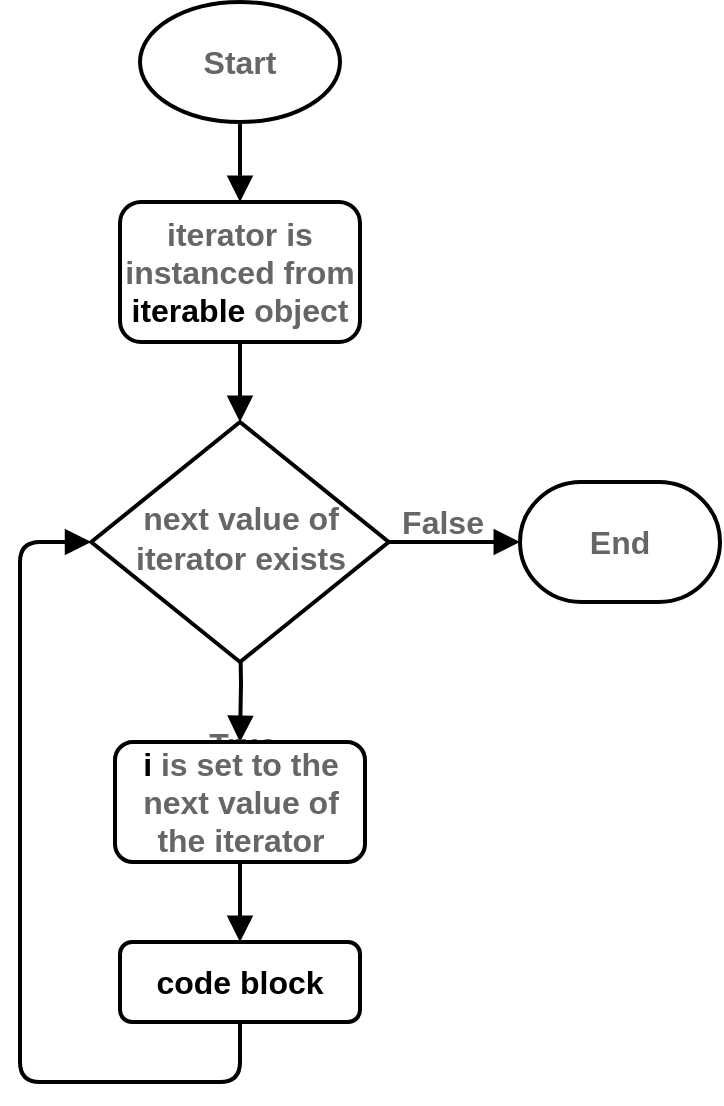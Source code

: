 <mxfile version="13.6.6" type="google"><diagram id="C5RBs43oDa-KdzZeNtuy" name="Page-1"><mxGraphModel dx="645" dy="365" grid="1" gridSize="10" guides="1" tooltips="1" connect="1" arrows="1" fold="1" page="1" pageScale="1" pageWidth="827" pageHeight="1169" math="0" shadow="0"><root><mxCell id="WIyWlLk6GJQsqaUBKTNV-0"/><mxCell id="WIyWlLk6GJQsqaUBKTNV-1" parent="WIyWlLk6GJQsqaUBKTNV-0"/><mxCell id="WIyWlLk6GJQsqaUBKTNV-4" value="&lt;font color=&quot;#666666&quot;&gt;True&lt;/font&gt;" style="rounded=0;html=1;jettySize=auto;orthogonalLoop=1;fontSize=16;endArrow=block;endFill=1;endSize=8;strokeWidth=2;shadow=0;labelBackgroundColor=none;edgeStyle=orthogonalEdgeStyle;fontStyle=1;entryX=0.5;entryY=0;entryDx=0;entryDy=0;" parent="WIyWlLk6GJQsqaUBKTNV-1" edge="1" target="GnPaHgfkwW0A9HrBjbqt-0"><mxGeometry y="30" relative="1" as="geometry"><mxPoint as="offset"/><mxPoint x="160" y="350" as="sourcePoint"/><mxPoint x="160" y="390" as="targetPoint"/></mxGeometry></mxCell><mxCell id="WIyWlLk6GJQsqaUBKTNV-5" value="&lt;font color=&quot;#666666&quot;&gt;False&lt;/font&gt;" style="edgeStyle=orthogonalEdgeStyle;rounded=0;html=1;jettySize=auto;orthogonalLoop=1;fontSize=16;endArrow=block;endFill=1;endSize=8;strokeWidth=2;shadow=0;labelBackgroundColor=none;fontStyle=1" parent="WIyWlLk6GJQsqaUBKTNV-1" source="WIyWlLk6GJQsqaUBKTNV-6" target="Mzt8miBLP4atNHlSIv3b-1" edge="1"><mxGeometry x="-0.2" y="10" relative="1" as="geometry"><mxPoint as="offset"/><mxPoint x="268" y="310" as="targetPoint"/></mxGeometry></mxCell><mxCell id="WIyWlLk6GJQsqaUBKTNV-6" value="&lt;font color=&quot;#666666&quot;&gt;next value of iterator exists&lt;/font&gt;" style="rhombus;whiteSpace=wrap;html=1;shadow=0;fontFamily=Helvetica;fontSize=16;align=center;strokeWidth=2;spacing=6;spacingTop=-4;fontStyle=1" parent="WIyWlLk6GJQsqaUBKTNV-1" vertex="1"><mxGeometry x="85.62" y="250" width="148.75" height="120" as="geometry"/></mxCell><mxCell id="AKQxjDCV-_QH3ERrggzX-3" value="" style="rounded=1;html=1;jettySize=auto;orthogonalLoop=1;fontSize=16;endArrow=block;endFill=1;endSize=8;strokeWidth=2;shadow=0;labelBackgroundColor=none;edgeStyle=orthogonalEdgeStyle;fontStyle=1;exitX=0.5;exitY=1;exitDx=0;exitDy=0;exitPerimeter=0;entryX=0;entryY=0.5;entryDx=0;entryDy=0;" parent="WIyWlLk6GJQsqaUBKTNV-1" source="2__kI_tk2RexdS8zodO6-0" target="WIyWlLk6GJQsqaUBKTNV-6" edge="1"><mxGeometry y="20" relative="1" as="geometry"><mxPoint as="offset"/><mxPoint x="160" y="443" as="sourcePoint"/><mxPoint x="160" y="483" as="targetPoint"/><Array as="points"><mxPoint x="160" y="580"/><mxPoint x="50" y="580"/><mxPoint x="50" y="310"/></Array></mxGeometry></mxCell><mxCell id="Mzt8miBLP4atNHlSIv3b-0" value="&lt;font color=&quot;#666666&quot;&gt;Start&lt;/font&gt;" style="strokeWidth=2;html=1;shape=mxgraph.flowchart.start_1;whiteSpace=wrap;fontSize=16;fontStyle=1" parent="WIyWlLk6GJQsqaUBKTNV-1" vertex="1"><mxGeometry x="110" y="40" width="100" height="60" as="geometry"/></mxCell><mxCell id="Mzt8miBLP4atNHlSIv3b-1" value="&lt;font color=&quot;#666666&quot;&gt;End&lt;/font&gt;" style="strokeWidth=2;html=1;shape=mxgraph.flowchart.terminator;whiteSpace=wrap;fontSize=16;fontStyle=1" parent="WIyWlLk6GJQsqaUBKTNV-1" vertex="1"><mxGeometry x="300" y="280" width="100" height="60" as="geometry"/></mxCell><mxCell id="2__kI_tk2RexdS8zodO6-0" value="&lt;div&gt;code block&lt;/div&gt;" style="rounded=1;whiteSpace=wrap;html=1;fontSize=16;glass=0;strokeWidth=2;shadow=0;fontStyle=1" parent="WIyWlLk6GJQsqaUBKTNV-1" vertex="1"><mxGeometry x="100" y="510" width="120" height="40" as="geometry"/></mxCell><mxCell id="2__kI_tk2RexdS8zodO6-5" value="" style="rounded=0;html=1;jettySize=auto;orthogonalLoop=1;fontSize=16;endArrow=block;endFill=1;endSize=8;strokeWidth=2;shadow=0;labelBackgroundColor=none;edgeStyle=orthogonalEdgeStyle;fontStyle=1;entryX=0.5;entryY=0;entryDx=0;entryDy=0;exitX=0.5;exitY=1;exitDx=0;exitDy=0;" parent="WIyWlLk6GJQsqaUBKTNV-1" source="GnPaHgfkwW0A9HrBjbqt-2" target="WIyWlLk6GJQsqaUBKTNV-6" edge="1"><mxGeometry relative="1" as="geometry"><mxPoint x="160" y="190" as="sourcePoint"/><mxPoint x="160" y="50" as="targetPoint"/></mxGeometry></mxCell><mxCell id="GnPaHgfkwW0A9HrBjbqt-0" value="i &lt;font color=&quot;#666666&quot;&gt;is set to the next value of the iterator&lt;/font&gt;" style="rounded=1;whiteSpace=wrap;html=1;fontSize=16;glass=0;strokeWidth=2;shadow=0;fontStyle=1" vertex="1" parent="WIyWlLk6GJQsqaUBKTNV-1"><mxGeometry x="97.5" y="410" width="125" height="60" as="geometry"/></mxCell><mxCell id="GnPaHgfkwW0A9HrBjbqt-1" value="" style="rounded=0;html=1;jettySize=auto;orthogonalLoop=1;fontSize=16;endArrow=block;endFill=1;endSize=8;strokeWidth=2;shadow=0;labelBackgroundColor=none;edgeStyle=orthogonalEdgeStyle;fontStyle=1;exitX=0.5;exitY=1;exitDx=0;exitDy=0;" edge="1" parent="WIyWlLk6GJQsqaUBKTNV-1" source="GnPaHgfkwW0A9HrBjbqt-0" target="2__kI_tk2RexdS8zodO6-0"><mxGeometry relative="1" as="geometry"><mxPoint x="330" y="350" as="sourcePoint"/><mxPoint x="330" y="520" as="targetPoint"/></mxGeometry></mxCell><mxCell id="GnPaHgfkwW0A9HrBjbqt-2" value="&lt;font color=&quot;#666666&quot;&gt;iterator is instanced from&lt;/font&gt; iterable &lt;font color=&quot;#666666&quot;&gt;object&lt;/font&gt;" style="rounded=1;whiteSpace=wrap;html=1;fontSize=16;glass=0;strokeWidth=2;shadow=0;fontStyle=1" vertex="1" parent="WIyWlLk6GJQsqaUBKTNV-1"><mxGeometry x="100" y="140" width="120" height="70" as="geometry"/></mxCell><mxCell id="GnPaHgfkwW0A9HrBjbqt-3" value="" style="rounded=0;html=1;jettySize=auto;orthogonalLoop=1;fontSize=16;endArrow=block;endFill=1;endSize=8;strokeWidth=2;shadow=0;labelBackgroundColor=none;edgeStyle=orthogonalEdgeStyle;fontStyle=1;entryX=0.5;entryY=0;entryDx=0;entryDy=0;exitX=0.5;exitY=1;exitDx=0;exitDy=0;exitPerimeter=0;" edge="1" parent="WIyWlLk6GJQsqaUBKTNV-1" source="Mzt8miBLP4atNHlSIv3b-0" target="GnPaHgfkwW0A9HrBjbqt-2"><mxGeometry relative="1" as="geometry"><mxPoint x="159.76" y="80" as="sourcePoint"/><mxPoint x="159.755" y="120" as="targetPoint"/></mxGeometry></mxCell></root></mxGraphModel></diagram></mxfile>
